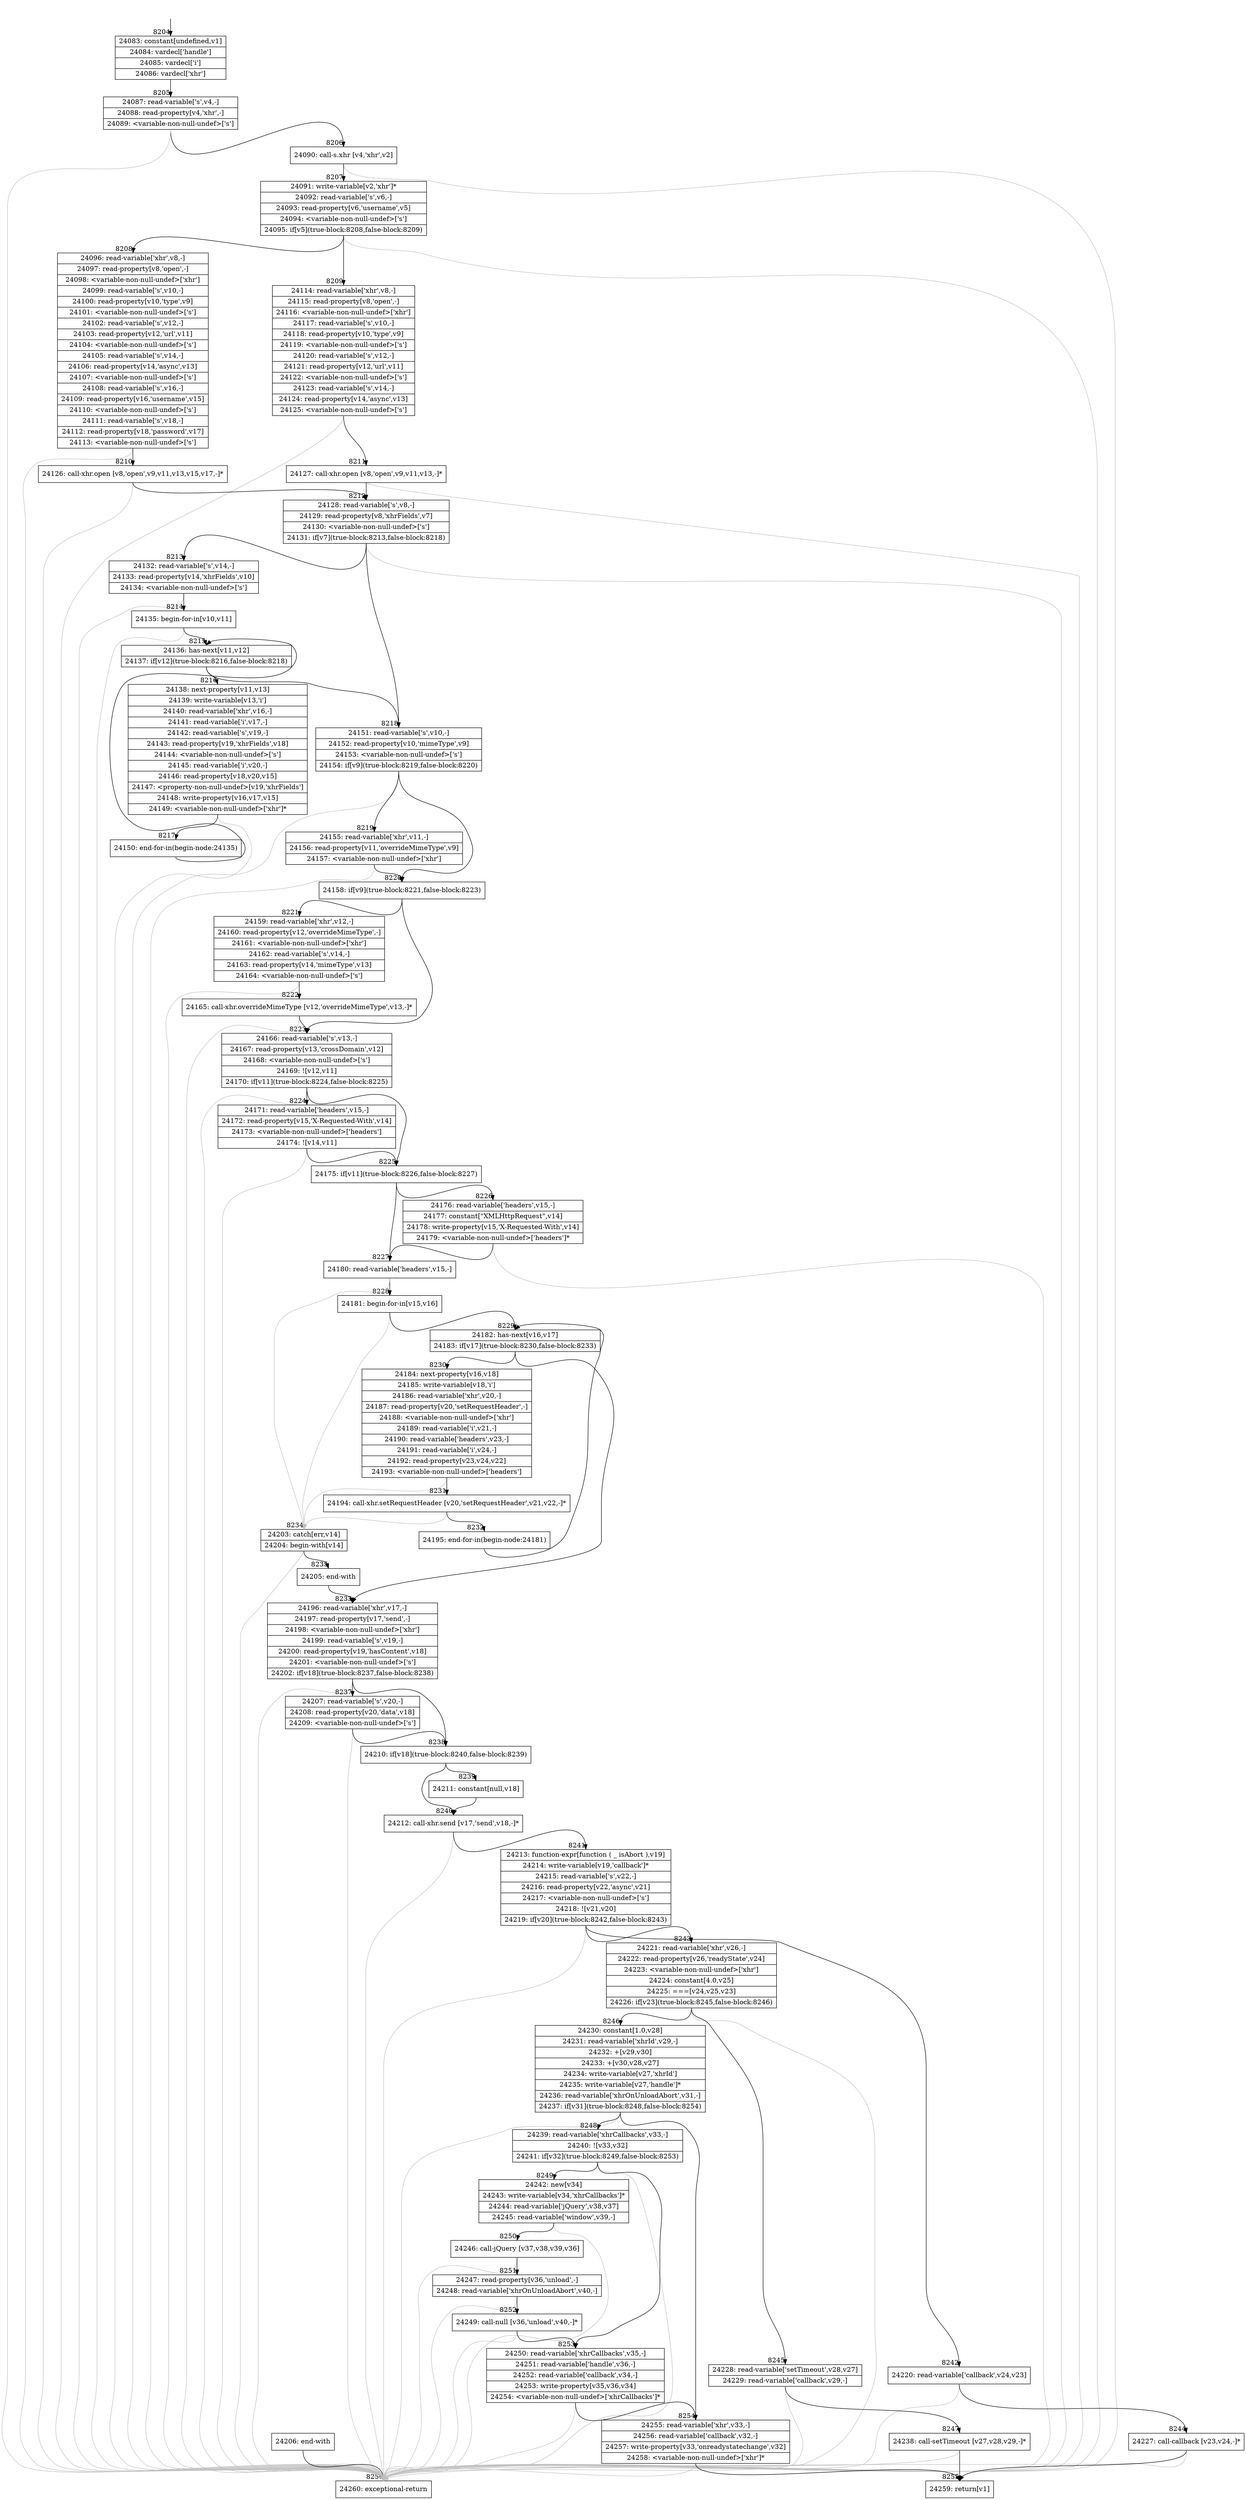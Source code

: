 digraph {
rankdir="TD"
BB_entry510[shape=none,label=""];
BB_entry510 -> BB8204 [tailport=s, headport=n, headlabel="    8204"]
BB8204 [shape=record label="{24083: constant[undefined,v1]|24084: vardecl['handle']|24085: vardecl['i']|24086: vardecl['xhr']}" ] 
BB8204 -> BB8205 [tailport=s, headport=n, headlabel="      8205"]
BB8205 [shape=record label="{24087: read-variable['s',v4,-]|24088: read-property[v4,'xhr',-]|24089: \<variable-non-null-undef\>['s']}" ] 
BB8205 -> BB8206 [tailport=s, headport=n, headlabel="      8206"]
BB8205 -> BB8256 [tailport=s, headport=n, color=gray, headlabel="      8256"]
BB8206 [shape=record label="{24090: call-s.xhr [v4,'xhr',v2]}" ] 
BB8206 -> BB8207 [tailport=s, headport=n, headlabel="      8207"]
BB8206 -> BB8256 [tailport=s, headport=n, color=gray]
BB8207 [shape=record label="{24091: write-variable[v2,'xhr']*|24092: read-variable['s',v6,-]|24093: read-property[v6,'username',v5]|24094: \<variable-non-null-undef\>['s']|24095: if[v5](true-block:8208,false-block:8209)}" ] 
BB8207 -> BB8208 [tailport=s, headport=n, headlabel="      8208"]
BB8207 -> BB8209 [tailport=s, headport=n, headlabel="      8209"]
BB8207 -> BB8256 [tailport=s, headport=n, color=gray]
BB8208 [shape=record label="{24096: read-variable['xhr',v8,-]|24097: read-property[v8,'open',-]|24098: \<variable-non-null-undef\>['xhr']|24099: read-variable['s',v10,-]|24100: read-property[v10,'type',v9]|24101: \<variable-non-null-undef\>['s']|24102: read-variable['s',v12,-]|24103: read-property[v12,'url',v11]|24104: \<variable-non-null-undef\>['s']|24105: read-variable['s',v14,-]|24106: read-property[v14,'async',v13]|24107: \<variable-non-null-undef\>['s']|24108: read-variable['s',v16,-]|24109: read-property[v16,'username',v15]|24110: \<variable-non-null-undef\>['s']|24111: read-variable['s',v18,-]|24112: read-property[v18,'password',v17]|24113: \<variable-non-null-undef\>['s']}" ] 
BB8208 -> BB8210 [tailport=s, headport=n, headlabel="      8210"]
BB8208 -> BB8256 [tailport=s, headport=n, color=gray]
BB8209 [shape=record label="{24114: read-variable['xhr',v8,-]|24115: read-property[v8,'open',-]|24116: \<variable-non-null-undef\>['xhr']|24117: read-variable['s',v10,-]|24118: read-property[v10,'type',v9]|24119: \<variable-non-null-undef\>['s']|24120: read-variable['s',v12,-]|24121: read-property[v12,'url',v11]|24122: \<variable-non-null-undef\>['s']|24123: read-variable['s',v14,-]|24124: read-property[v14,'async',v13]|24125: \<variable-non-null-undef\>['s']}" ] 
BB8209 -> BB8211 [tailport=s, headport=n, headlabel="      8211"]
BB8209 -> BB8256 [tailport=s, headport=n, color=gray]
BB8210 [shape=record label="{24126: call-xhr.open [v8,'open',v9,v11,v13,v15,v17,-]*}" ] 
BB8210 -> BB8212 [tailport=s, headport=n, headlabel="      8212"]
BB8210 -> BB8256 [tailport=s, headport=n, color=gray]
BB8211 [shape=record label="{24127: call-xhr.open [v8,'open',v9,v11,v13,-]*}" ] 
BB8211 -> BB8212 [tailport=s, headport=n]
BB8211 -> BB8256 [tailport=s, headport=n, color=gray]
BB8212 [shape=record label="{24128: read-variable['s',v8,-]|24129: read-property[v8,'xhrFields',v7]|24130: \<variable-non-null-undef\>['s']|24131: if[v7](true-block:8213,false-block:8218)}" ] 
BB8212 -> BB8213 [tailport=s, headport=n, headlabel="      8213"]
BB8212 -> BB8218 [tailport=s, headport=n, headlabel="      8218"]
BB8212 -> BB8256 [tailport=s, headport=n, color=gray]
BB8213 [shape=record label="{24132: read-variable['s',v14,-]|24133: read-property[v14,'xhrFields',v10]|24134: \<variable-non-null-undef\>['s']}" ] 
BB8213 -> BB8214 [tailport=s, headport=n, headlabel="      8214"]
BB8213 -> BB8256 [tailport=s, headport=n, color=gray]
BB8214 [shape=record label="{24135: begin-for-in[v10,v11]}" ] 
BB8214 -> BB8215 [tailport=s, headport=n, headlabel="      8215"]
BB8214 -> BB8256 [tailport=s, headport=n, color=gray]
BB8215 [shape=record label="{24136: has-next[v11,v12]|24137: if[v12](true-block:8216,false-block:8218)}" ] 
BB8215 -> BB8216 [tailport=s, headport=n, headlabel="      8216"]
BB8215 -> BB8218 [tailport=s, headport=n]
BB8216 [shape=record label="{24138: next-property[v11,v13]|24139: write-variable[v13,'i']|24140: read-variable['xhr',v16,-]|24141: read-variable['i',v17,-]|24142: read-variable['s',v19,-]|24143: read-property[v19,'xhrFields',v18]|24144: \<variable-non-null-undef\>['s']|24145: read-variable['i',v20,-]|24146: read-property[v18,v20,v15]|24147: \<property-non-null-undef\>[v19,'xhrFields']|24148: write-property[v16,v17,v15]|24149: \<variable-non-null-undef\>['xhr']*}" ] 
BB8216 -> BB8217 [tailport=s, headport=n, headlabel="      8217"]
BB8216 -> BB8256 [tailport=s, headport=n, color=gray]
BB8217 [shape=record label="{24150: end-for-in(begin-node:24135)}" ] 
BB8217 -> BB8215 [tailport=s, headport=n]
BB8218 [shape=record label="{24151: read-variable['s',v10,-]|24152: read-property[v10,'mimeType',v9]|24153: \<variable-non-null-undef\>['s']|24154: if[v9](true-block:8219,false-block:8220)}" ] 
BB8218 -> BB8220 [tailport=s, headport=n, headlabel="      8220"]
BB8218 -> BB8219 [tailport=s, headport=n, headlabel="      8219"]
BB8218 -> BB8256 [tailport=s, headport=n, color=gray]
BB8219 [shape=record label="{24155: read-variable['xhr',v11,-]|24156: read-property[v11,'overrideMimeType',v9]|24157: \<variable-non-null-undef\>['xhr']}" ] 
BB8219 -> BB8220 [tailport=s, headport=n]
BB8219 -> BB8256 [tailport=s, headport=n, color=gray]
BB8220 [shape=record label="{24158: if[v9](true-block:8221,false-block:8223)}" ] 
BB8220 -> BB8221 [tailport=s, headport=n, headlabel="      8221"]
BB8220 -> BB8223 [tailport=s, headport=n, headlabel="      8223"]
BB8221 [shape=record label="{24159: read-variable['xhr',v12,-]|24160: read-property[v12,'overrideMimeType',-]|24161: \<variable-non-null-undef\>['xhr']|24162: read-variable['s',v14,-]|24163: read-property[v14,'mimeType',v13]|24164: \<variable-non-null-undef\>['s']}" ] 
BB8221 -> BB8222 [tailport=s, headport=n, headlabel="      8222"]
BB8221 -> BB8256 [tailport=s, headport=n, color=gray]
BB8222 [shape=record label="{24165: call-xhr.overrideMimeType [v12,'overrideMimeType',v13,-]*}" ] 
BB8222 -> BB8223 [tailport=s, headport=n]
BB8222 -> BB8256 [tailport=s, headport=n, color=gray]
BB8223 [shape=record label="{24166: read-variable['s',v13,-]|24167: read-property[v13,'crossDomain',v12]|24168: \<variable-non-null-undef\>['s']|24169: ![v12,v11]|24170: if[v11](true-block:8224,false-block:8225)}" ] 
BB8223 -> BB8225 [tailport=s, headport=n, headlabel="      8225"]
BB8223 -> BB8224 [tailport=s, headport=n, headlabel="      8224"]
BB8223 -> BB8256 [tailport=s, headport=n, color=gray]
BB8224 [shape=record label="{24171: read-variable['headers',v15,-]|24172: read-property[v15,'X-Requested-With',v14]|24173: \<variable-non-null-undef\>['headers']|24174: ![v14,v11]}" ] 
BB8224 -> BB8225 [tailport=s, headport=n]
BB8224 -> BB8256 [tailport=s, headport=n, color=gray]
BB8225 [shape=record label="{24175: if[v11](true-block:8226,false-block:8227)}" ] 
BB8225 -> BB8226 [tailport=s, headport=n, headlabel="      8226"]
BB8225 -> BB8227 [tailport=s, headport=n, headlabel="      8227"]
BB8226 [shape=record label="{24176: read-variable['headers',v15,-]|24177: constant[\"XMLHttpRequest\",v14]|24178: write-property[v15,'X-Requested-With',v14]|24179: \<variable-non-null-undef\>['headers']*}" ] 
BB8226 -> BB8227 [tailport=s, headport=n]
BB8226 -> BB8256 [tailport=s, headport=n, color=gray]
BB8227 [shape=record label="{24180: read-variable['headers',v15,-]}" ] 
BB8227 -> BB8228 [tailport=s, headport=n, headlabel="      8228"]
BB8227 -> BB8234 [tailport=s, headport=n, color=gray, headlabel="      8234"]
BB8228 [shape=record label="{24181: begin-for-in[v15,v16]}" ] 
BB8228 -> BB8229 [tailport=s, headport=n, headlabel="      8229"]
BB8228 -> BB8234 [tailport=s, headport=n, color=gray]
BB8229 [shape=record label="{24182: has-next[v16,v17]|24183: if[v17](true-block:8230,false-block:8233)}" ] 
BB8229 -> BB8230 [tailport=s, headport=n, headlabel="      8230"]
BB8229 -> BB8233 [tailport=s, headport=n, headlabel="      8233"]
BB8230 [shape=record label="{24184: next-property[v16,v18]|24185: write-variable[v18,'i']|24186: read-variable['xhr',v20,-]|24187: read-property[v20,'setRequestHeader',-]|24188: \<variable-non-null-undef\>['xhr']|24189: read-variable['i',v21,-]|24190: read-variable['headers',v23,-]|24191: read-variable['i',v24,-]|24192: read-property[v23,v24,v22]|24193: \<variable-non-null-undef\>['headers']}" ] 
BB8230 -> BB8231 [tailport=s, headport=n, headlabel="      8231"]
BB8230 -> BB8234 [tailport=s, headport=n, color=gray]
BB8231 [shape=record label="{24194: call-xhr.setRequestHeader [v20,'setRequestHeader',v21,v22,-]*}" ] 
BB8231 -> BB8232 [tailport=s, headport=n, headlabel="      8232"]
BB8231 -> BB8234 [tailport=s, headport=n, color=gray]
BB8232 [shape=record label="{24195: end-for-in(begin-node:24181)}" ] 
BB8232 -> BB8229 [tailport=s, headport=n]
BB8233 [shape=record label="{24196: read-variable['xhr',v17,-]|24197: read-property[v17,'send',-]|24198: \<variable-non-null-undef\>['xhr']|24199: read-variable['s',v19,-]|24200: read-property[v19,'hasContent',v18]|24201: \<variable-non-null-undef\>['s']|24202: if[v18](true-block:8237,false-block:8238)}" ] 
BB8233 -> BB8238 [tailport=s, headport=n, headlabel="      8238"]
BB8233 -> BB8237 [tailport=s, headport=n, headlabel="      8237"]
BB8233 -> BB8256 [tailport=s, headport=n, color=gray]
BB8234 [shape=record label="{24203: catch[err,v14]|24204: begin-with[v14]}" ] 
BB8234 -> BB8235 [tailport=s, headport=n, headlabel="      8235"]
BB8234 -> BB8256 [tailport=s, headport=n, color=gray]
BB8235 [shape=record label="{24205: end-with}" ] 
BB8235 -> BB8233 [tailport=s, headport=n]
BB8236 [shape=record label="{24206: end-with}" ] 
BB8236 -> BB8256 [tailport=s, headport=n]
BB8237 [shape=record label="{24207: read-variable['s',v20,-]|24208: read-property[v20,'data',v18]|24209: \<variable-non-null-undef\>['s']}" ] 
BB8237 -> BB8238 [tailport=s, headport=n]
BB8237 -> BB8256 [tailport=s, headport=n, color=gray]
BB8238 [shape=record label="{24210: if[v18](true-block:8240,false-block:8239)}" ] 
BB8238 -> BB8240 [tailport=s, headport=n, headlabel="      8240"]
BB8238 -> BB8239 [tailport=s, headport=n, headlabel="      8239"]
BB8239 [shape=record label="{24211: constant[null,v18]}" ] 
BB8239 -> BB8240 [tailport=s, headport=n]
BB8240 [shape=record label="{24212: call-xhr.send [v17,'send',v18,-]*}" ] 
BB8240 -> BB8241 [tailport=s, headport=n, headlabel="      8241"]
BB8240 -> BB8256 [tailport=s, headport=n, color=gray]
BB8241 [shape=record label="{24213: function-expr[function ( _ isAbort ),v19]|24214: write-variable[v19,'callback']*|24215: read-variable['s',v22,-]|24216: read-property[v22,'async',v21]|24217: \<variable-non-null-undef\>['s']|24218: ![v21,v20]|24219: if[v20](true-block:8242,false-block:8243)}" ] 
BB8241 -> BB8242 [tailport=s, headport=n, headlabel="      8242"]
BB8241 -> BB8243 [tailport=s, headport=n, headlabel="      8243"]
BB8241 -> BB8256 [tailport=s, headport=n, color=gray]
BB8242 [shape=record label="{24220: read-variable['callback',v24,v23]}" ] 
BB8242 -> BB8244 [tailport=s, headport=n, headlabel="      8244"]
BB8242 -> BB8256 [tailport=s, headport=n, color=gray]
BB8243 [shape=record label="{24221: read-variable['xhr',v26,-]|24222: read-property[v26,'readyState',v24]|24223: \<variable-non-null-undef\>['xhr']|24224: constant[4.0,v25]|24225: ===[v24,v25,v23]|24226: if[v23](true-block:8245,false-block:8246)}" ] 
BB8243 -> BB8245 [tailport=s, headport=n, headlabel="      8245"]
BB8243 -> BB8246 [tailport=s, headport=n, headlabel="      8246"]
BB8243 -> BB8256 [tailport=s, headport=n, color=gray]
BB8244 [shape=record label="{24227: call-callback [v23,v24,-]*}" ] 
BB8244 -> BB8255 [tailport=s, headport=n, headlabel="      8255"]
BB8244 -> BB8256 [tailport=s, headport=n, color=gray]
BB8245 [shape=record label="{24228: read-variable['setTimeout',v28,v27]|24229: read-variable['callback',v29,-]}" ] 
BB8245 -> BB8247 [tailport=s, headport=n, headlabel="      8247"]
BB8245 -> BB8256 [tailport=s, headport=n, color=gray]
BB8246 [shape=record label="{24230: constant[1.0,v28]|24231: read-variable['xhrId',v29,-]|24232: +[v29,v30]|24233: +[v30,v28,v27]|24234: write-variable[v27,'xhrId']|24235: write-variable[v27,'handle']*|24236: read-variable['xhrOnUnloadAbort',v31,-]|24237: if[v31](true-block:8248,false-block:8254)}" ] 
BB8246 -> BB8248 [tailport=s, headport=n, headlabel="      8248"]
BB8246 -> BB8254 [tailport=s, headport=n, headlabel="      8254"]
BB8246 -> BB8256 [tailport=s, headport=n, color=gray]
BB8247 [shape=record label="{24238: call-setTimeout [v27,v28,v29,-]*}" ] 
BB8247 -> BB8255 [tailport=s, headport=n]
BB8247 -> BB8256 [tailport=s, headport=n, color=gray]
BB8248 [shape=record label="{24239: read-variable['xhrCallbacks',v33,-]|24240: ![v33,v32]|24241: if[v32](true-block:8249,false-block:8253)}" ] 
BB8248 -> BB8249 [tailport=s, headport=n, headlabel="      8249"]
BB8248 -> BB8253 [tailport=s, headport=n, headlabel="      8253"]
BB8248 -> BB8256 [tailport=s, headport=n, color=gray]
BB8249 [shape=record label="{24242: new[v34]|24243: write-variable[v34,'xhrCallbacks']*|24244: read-variable['jQuery',v38,v37]|24245: read-variable['window',v39,-]}" ] 
BB8249 -> BB8250 [tailport=s, headport=n, headlabel="      8250"]
BB8249 -> BB8256 [tailport=s, headport=n, color=gray]
BB8250 [shape=record label="{24246: call-jQuery [v37,v38,v39,v36]}" ] 
BB8250 -> BB8251 [tailport=s, headport=n, headlabel="      8251"]
BB8250 -> BB8256 [tailport=s, headport=n, color=gray]
BB8251 [shape=record label="{24247: read-property[v36,'unload',-]|24248: read-variable['xhrOnUnloadAbort',v40,-]}" ] 
BB8251 -> BB8252 [tailport=s, headport=n, headlabel="      8252"]
BB8251 -> BB8256 [tailport=s, headport=n, color=gray]
BB8252 [shape=record label="{24249: call-null [v36,'unload',v40,-]*}" ] 
BB8252 -> BB8253 [tailport=s, headport=n]
BB8252 -> BB8256 [tailport=s, headport=n, color=gray]
BB8253 [shape=record label="{24250: read-variable['xhrCallbacks',v35,-]|24251: read-variable['handle',v36,-]|24252: read-variable['callback',v34,-]|24253: write-property[v35,v36,v34]|24254: \<variable-non-null-undef\>['xhrCallbacks']*}" ] 
BB8253 -> BB8254 [tailport=s, headport=n]
BB8253 -> BB8256 [tailport=s, headport=n, color=gray]
BB8254 [shape=record label="{24255: read-variable['xhr',v33,-]|24256: read-variable['callback',v32,-]|24257: write-property[v33,'onreadystatechange',v32]|24258: \<variable-non-null-undef\>['xhr']*}" ] 
BB8254 -> BB8255 [tailport=s, headport=n]
BB8254 -> BB8256 [tailport=s, headport=n, color=gray]
BB8255 [shape=record label="{24259: return[v1]}" ] 
BB8256 [shape=record label="{24260: exceptional-return}" ] 
//#$~ 8621
}
